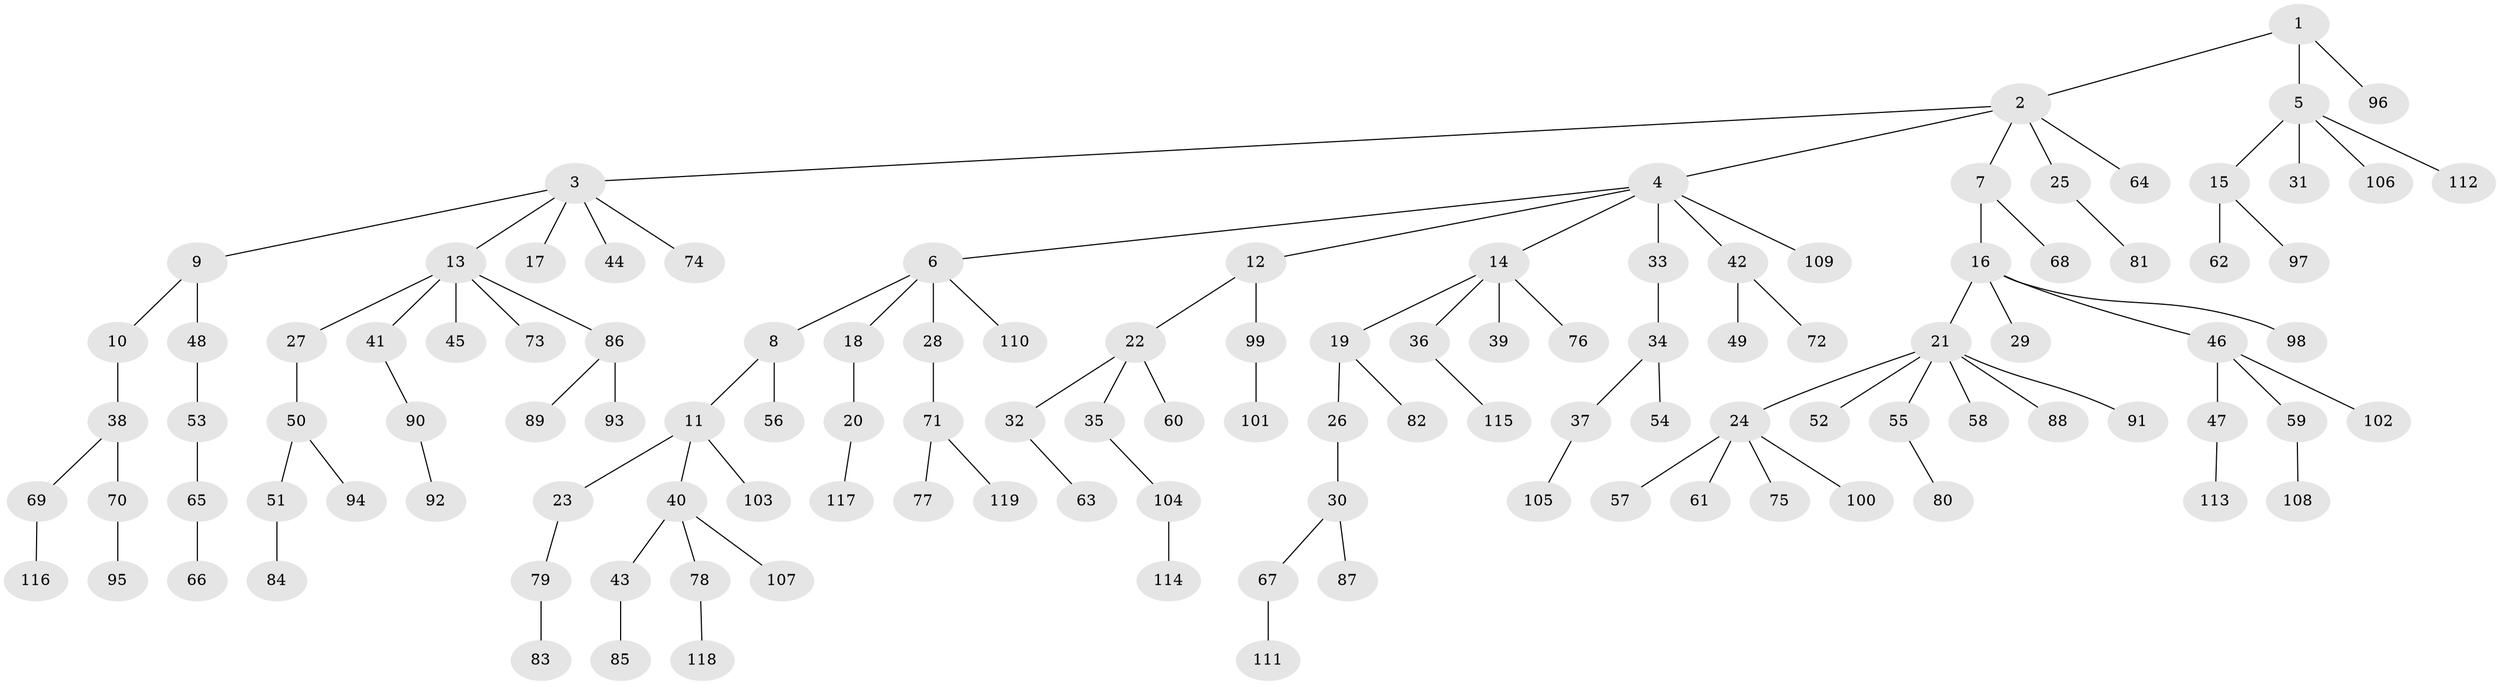 // coarse degree distribution, {2: 0.1794871794871795, 5: 0.038461538461538464, 8: 0.01282051282051282, 4: 0.10256410256410256, 3: 0.08974358974358974, 1: 0.5641025641025641, 6: 0.01282051282051282}
// Generated by graph-tools (version 1.1) at 2025/24/03/03/25 07:24:07]
// undirected, 119 vertices, 118 edges
graph export_dot {
graph [start="1"]
  node [color=gray90,style=filled];
  1;
  2;
  3;
  4;
  5;
  6;
  7;
  8;
  9;
  10;
  11;
  12;
  13;
  14;
  15;
  16;
  17;
  18;
  19;
  20;
  21;
  22;
  23;
  24;
  25;
  26;
  27;
  28;
  29;
  30;
  31;
  32;
  33;
  34;
  35;
  36;
  37;
  38;
  39;
  40;
  41;
  42;
  43;
  44;
  45;
  46;
  47;
  48;
  49;
  50;
  51;
  52;
  53;
  54;
  55;
  56;
  57;
  58;
  59;
  60;
  61;
  62;
  63;
  64;
  65;
  66;
  67;
  68;
  69;
  70;
  71;
  72;
  73;
  74;
  75;
  76;
  77;
  78;
  79;
  80;
  81;
  82;
  83;
  84;
  85;
  86;
  87;
  88;
  89;
  90;
  91;
  92;
  93;
  94;
  95;
  96;
  97;
  98;
  99;
  100;
  101;
  102;
  103;
  104;
  105;
  106;
  107;
  108;
  109;
  110;
  111;
  112;
  113;
  114;
  115;
  116;
  117;
  118;
  119;
  1 -- 2;
  1 -- 5;
  1 -- 96;
  2 -- 3;
  2 -- 4;
  2 -- 7;
  2 -- 25;
  2 -- 64;
  3 -- 9;
  3 -- 13;
  3 -- 17;
  3 -- 44;
  3 -- 74;
  4 -- 6;
  4 -- 12;
  4 -- 14;
  4 -- 33;
  4 -- 42;
  4 -- 109;
  5 -- 15;
  5 -- 31;
  5 -- 106;
  5 -- 112;
  6 -- 8;
  6 -- 18;
  6 -- 28;
  6 -- 110;
  7 -- 16;
  7 -- 68;
  8 -- 11;
  8 -- 56;
  9 -- 10;
  9 -- 48;
  10 -- 38;
  11 -- 23;
  11 -- 40;
  11 -- 103;
  12 -- 22;
  12 -- 99;
  13 -- 27;
  13 -- 41;
  13 -- 45;
  13 -- 73;
  13 -- 86;
  14 -- 19;
  14 -- 36;
  14 -- 39;
  14 -- 76;
  15 -- 62;
  15 -- 97;
  16 -- 21;
  16 -- 29;
  16 -- 46;
  16 -- 98;
  18 -- 20;
  19 -- 26;
  19 -- 82;
  20 -- 117;
  21 -- 24;
  21 -- 52;
  21 -- 55;
  21 -- 58;
  21 -- 88;
  21 -- 91;
  22 -- 32;
  22 -- 35;
  22 -- 60;
  23 -- 79;
  24 -- 57;
  24 -- 61;
  24 -- 75;
  24 -- 100;
  25 -- 81;
  26 -- 30;
  27 -- 50;
  28 -- 71;
  30 -- 67;
  30 -- 87;
  32 -- 63;
  33 -- 34;
  34 -- 37;
  34 -- 54;
  35 -- 104;
  36 -- 115;
  37 -- 105;
  38 -- 69;
  38 -- 70;
  40 -- 43;
  40 -- 78;
  40 -- 107;
  41 -- 90;
  42 -- 49;
  42 -- 72;
  43 -- 85;
  46 -- 47;
  46 -- 59;
  46 -- 102;
  47 -- 113;
  48 -- 53;
  50 -- 51;
  50 -- 94;
  51 -- 84;
  53 -- 65;
  55 -- 80;
  59 -- 108;
  65 -- 66;
  67 -- 111;
  69 -- 116;
  70 -- 95;
  71 -- 77;
  71 -- 119;
  78 -- 118;
  79 -- 83;
  86 -- 89;
  86 -- 93;
  90 -- 92;
  99 -- 101;
  104 -- 114;
}
